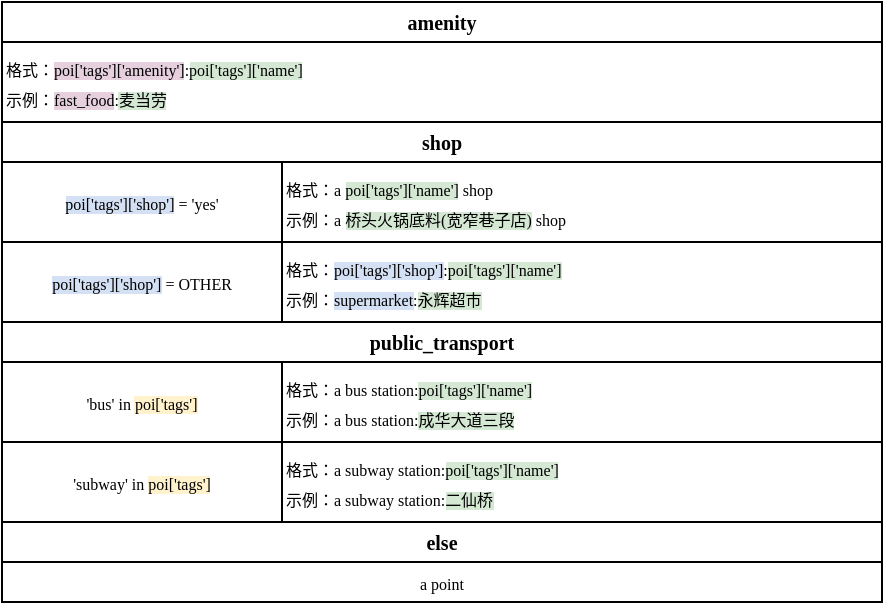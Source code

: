 <mxfile version="26.2.8">
  <diagram name="第 1 页" id="5GmKmM-aRcAU6IhC1Y0I">
    <mxGraphModel dx="571" dy="314" grid="1" gridSize="10" guides="1" tooltips="1" connect="1" arrows="1" fold="1" page="1" pageScale="1" pageWidth="1654" pageHeight="1169" math="0" shadow="0">
      <root>
        <mxCell id="0" />
        <mxCell id="1" parent="0" />
        <mxCell id="-z_SpKmIsZgEhdyyi4K2-20" value="&lt;span style=&quot;&quot; lang=&quot;EN-US&quot;&gt;&lt;font face=&quot;Maple Mono CN&quot; style=&quot;font-size: 10px;&quot;&gt;&lt;b style=&quot;&quot;&gt;amenity&lt;/b&gt;&lt;/font&gt;&lt;/span&gt;" style="rounded=0;whiteSpace=wrap;html=1;gradientDirection=north;align=center;" vertex="1" parent="1">
          <mxGeometry x="200" y="280" width="440" height="20" as="geometry" />
        </mxCell>
        <mxCell id="-z_SpKmIsZgEhdyyi4K2-22" value="&lt;font style=&quot;font-size: 10px;&quot; face=&quot;Comic Sans MS&quot;&gt;&lt;b&gt;public_transport&lt;/b&gt;&lt;/font&gt;" style="rounded=0;whiteSpace=wrap;html=1;align=center;" vertex="1" parent="1">
          <mxGeometry x="200" y="440" width="440" height="20" as="geometry" />
        </mxCell>
        <mxCell id="-z_SpKmIsZgEhdyyi4K2-26" value="&lt;font style=&quot;font-size: 10px;&quot; face=&quot;Comic Sans MS&quot;&gt;&lt;b&gt;shop&lt;/b&gt;&lt;/font&gt;" style="rounded=0;whiteSpace=wrap;html=1;align=center;" vertex="1" parent="1">
          <mxGeometry x="200" y="340" width="440" height="20" as="geometry" />
        </mxCell>
        <mxCell id="-z_SpKmIsZgEhdyyi4K2-27" value="&lt;font face=&quot;Maple Mono CN&quot;&gt;&lt;font style=&quot;font-size: 8px;&quot;&gt;格式：&lt;span style=&quot;background-color: rgb(230, 208, 222);&quot;&gt;poi[&#39;tags&#39;][&#39;amenity&#39;]&lt;/span&gt;:&lt;/font&gt;&lt;span style=&quot;font-size: 8px; background-color: rgb(213, 232, 212);&quot;&gt;poi[&#39;tags&#39;][&#39;name&#39;]&lt;/span&gt;&lt;/font&gt;&lt;div&gt;&lt;font face=&quot;Maple Mono CN&quot;&gt;&lt;font style=&quot;font-size: 8px;&quot;&gt;示例&lt;/font&gt;&lt;font style=&quot;font-size: 8px;&quot;&gt;：&lt;/font&gt;&lt;/font&gt;&lt;span style=&quot;font-size: 8px;&quot;&gt;&lt;font style=&quot;&quot; face=&quot;Maple Mono CN&quot;&gt;&lt;span style=&quot;background-color: rgb(230, 208, 222);&quot;&gt;fast_food&lt;/span&gt;:&lt;span style=&quot;background-color: rgb(213, 232, 212);&quot;&gt;麦当劳&lt;/span&gt;&lt;/font&gt;&lt;/span&gt;&lt;/div&gt;" style="rounded=0;whiteSpace=wrap;html=1;align=left;" vertex="1" parent="1">
          <mxGeometry x="200" y="300" width="440" height="40" as="geometry" />
        </mxCell>
        <mxCell id="-z_SpKmIsZgEhdyyi4K2-29" value="&lt;font face=&quot;Maple Mono CN&quot;&gt;&lt;font style=&quot;font-size: 8px;&quot;&gt;格式：&lt;span&gt;&lt;span&gt;a&lt;/span&gt;&lt;span&gt;&amp;nbsp;&lt;/span&gt;&lt;/span&gt;&lt;/font&gt;&lt;span style=&quot;font-size: 8px; background-color: rgb(213, 232, 212);&quot;&gt;poi[&#39;tags&#39;][&#39;name&#39;]&lt;/span&gt;&lt;span style=&quot;font-size: 8px;&quot;&gt; shop&lt;/span&gt;&lt;/font&gt;&lt;div&gt;&lt;font style=&quot;font-family: &amp;quot;Maple Mono CN&amp;quot;; font-size: 8px;&quot;&gt;示例&lt;/font&gt;&lt;font style=&quot;font-family: &amp;quot;Maple Mono CN&amp;quot;; font-size: 8px;&quot;&gt;：a&amp;nbsp;&lt;/font&gt;&lt;span style=&quot;font-family: &amp;quot;Maple Mono CN&amp;quot;; font-size: 8px; color: light-dark(rgb(0, 0, 0), rgb(255, 255, 255)); background-color: rgb(213, 232, 212);&quot;&gt;桥头火锅底料(宽窄巷子店)&lt;/span&gt;&lt;span style=&quot;font-family: &amp;quot;Maple Mono CN&amp;quot;; font-size: 8px; color: light-dark(rgb(0, 0, 0), rgb(255, 255, 255));&quot;&gt; shop&lt;/span&gt;&lt;/div&gt;" style="rounded=0;whiteSpace=wrap;html=1;align=left;" vertex="1" parent="1">
          <mxGeometry x="340" y="360" width="300" height="40" as="geometry" />
        </mxCell>
        <mxCell id="-z_SpKmIsZgEhdyyi4K2-30" value="&lt;span style=&quot;font-family: &amp;quot;Maple Mono CN&amp;quot;; font-size: 8px; text-align: left; background-color: rgb(212, 225, 245);&quot;&gt;poi[&#39;tags&#39;][&#39;shop&#39;]&lt;/span&gt;&lt;span style=&quot;font-family: &amp;quot;Maple Mono CN&amp;quot;; font-size: 8px; text-align: left;&quot;&gt; = &#39;yes&#39;&lt;/span&gt;" style="rounded=0;whiteSpace=wrap;html=1;" vertex="1" parent="1">
          <mxGeometry x="200" y="360" width="140" height="40" as="geometry" />
        </mxCell>
        <mxCell id="-z_SpKmIsZgEhdyyi4K2-31" value="&lt;span style=&quot;font-family: &amp;quot;Maple Mono CN&amp;quot;; font-size: 8px; text-align: left; background-color: rgb(212, 225, 245);&quot;&gt;poi[&#39;tags&#39;][&#39;shop&#39;]&lt;/span&gt;&lt;span style=&quot;font-family: &amp;quot;Maple Mono CN&amp;quot;; font-size: 8px; text-align: left;&quot;&gt; = OTHER&lt;/span&gt;" style="rounded=0;whiteSpace=wrap;html=1;" vertex="1" parent="1">
          <mxGeometry x="200" y="400" width="140" height="40" as="geometry" />
        </mxCell>
        <mxCell id="-z_SpKmIsZgEhdyyi4K2-32" value="&lt;font face=&quot;Maple Mono CN&quot;&gt;&lt;font style=&quot;font-size: 8px;&quot;&gt;格式：&lt;span style=&quot;background-color: rgb(212, 225, 245);&quot;&gt;poi[&#39;tags&#39;][&#39;shop&#39;]&lt;/span&gt;:&lt;/font&gt;&lt;span style=&quot;font-size: 8px; background-color: rgb(213, 232, 212);&quot;&gt;poi[&#39;tags&#39;][&#39;name&#39;]&lt;/span&gt;&lt;/font&gt;&lt;div&gt;&lt;font style=&quot;font-family: &amp;quot;Maple Mono CN&amp;quot;; font-size: 8px;&quot;&gt;示例&lt;/font&gt;&lt;font style=&quot;font-family: &amp;quot;Maple Mono CN&amp;quot;; font-size: 8px;&quot;&gt;：&lt;/font&gt;&lt;font style=&quot;&quot; face=&quot;Maple Mono CN&quot;&gt;&lt;span style=&quot;font-size: 8px; background-color: rgb(212, 225, 245);&quot;&gt;supermarket&lt;/span&gt;&lt;/font&gt;&lt;span style=&quot;font-family: &amp;quot;Maple Mono CN&amp;quot;; font-size: 8px; background-color: transparent; color: light-dark(rgb(0, 0, 0), rgb(255, 255, 255));&quot;&gt;:&lt;/span&gt;&lt;span style=&quot;font-family: &amp;quot;Maple Mono CN&amp;quot;; font-size: 8px; color: light-dark(rgb(0, 0, 0), rgb(255, 255, 255)); background-color: rgb(213, 232, 212);&quot;&gt;永辉超市&lt;/span&gt;&lt;/div&gt;" style="rounded=0;whiteSpace=wrap;html=1;align=left;" vertex="1" parent="1">
          <mxGeometry x="340" y="400" width="300" height="40" as="geometry" />
        </mxCell>
        <mxCell id="-z_SpKmIsZgEhdyyi4K2-33" value="&lt;span style=&quot;font-family: &amp;quot;Maple Mono CN&amp;quot;; font-size: 8px; text-align: left;&quot;&gt;&#39;bus&#39; in &lt;/span&gt;&lt;span style=&quot;font-family: &amp;quot;Maple Mono CN&amp;quot;; font-size: 8px; text-align: left; background-color: rgb(255, 242, 204);&quot;&gt;poi[&#39;tags&#39;]&lt;/span&gt;" style="rounded=0;whiteSpace=wrap;html=1;" vertex="1" parent="1">
          <mxGeometry x="200" y="460" width="140" height="40" as="geometry" />
        </mxCell>
        <mxCell id="-z_SpKmIsZgEhdyyi4K2-34" value="&lt;span style=&quot;font-family: &amp;quot;Maple Mono CN&amp;quot;; font-size: 8px; text-align: left;&quot;&gt;&#39;subway&#39; in&amp;nbsp;&lt;/span&gt;&lt;span style=&quot;font-family: &amp;quot;Maple Mono CN&amp;quot;; font-size: 8px; text-align: left; background-color: rgb(255, 242, 204);&quot;&gt;poi[&#39;tags&#39;]&lt;/span&gt;" style="rounded=0;whiteSpace=wrap;html=1;" vertex="1" parent="1">
          <mxGeometry x="200" y="500" width="140" height="40" as="geometry" />
        </mxCell>
        <mxCell id="-z_SpKmIsZgEhdyyi4K2-36" value="&lt;font style=&quot;font-size: 10px;&quot; face=&quot;Comic Sans MS&quot;&gt;&lt;b&gt;else&lt;/b&gt;&lt;/font&gt;" style="rounded=0;whiteSpace=wrap;html=1;align=center;" vertex="1" parent="1">
          <mxGeometry x="200" y="540" width="440" height="20" as="geometry" />
        </mxCell>
        <mxCell id="-z_SpKmIsZgEhdyyi4K2-38" value="&lt;font face=&quot;Maple Mono CN&quot;&gt;&lt;span style=&quot;font-size: 8px;&quot;&gt;a point&lt;/span&gt;&lt;/font&gt;" style="rounded=0;whiteSpace=wrap;html=1;align=center;" vertex="1" parent="1">
          <mxGeometry x="200" y="560" width="440" height="20" as="geometry" />
        </mxCell>
        <mxCell id="-z_SpKmIsZgEhdyyi4K2-39" value="&lt;font face=&quot;Maple Mono CN&quot;&gt;&lt;font style=&quot;font-size: 8px;&quot;&gt;格式：&lt;/font&gt;&lt;/font&gt;&lt;span style=&quot;font-family: &amp;quot;Maple Mono CN&amp;quot;; font-size: 8px;&quot;&gt;a subway station&lt;/span&gt;&lt;font face=&quot;Maple Mono CN&quot;&gt;&lt;font style=&quot;font-size: 8px;&quot;&gt;:&lt;/font&gt;&lt;span style=&quot;font-size: 8px; background-color: rgb(213, 232, 212);&quot;&gt;poi[&#39;tags&#39;][&#39;name&#39;]&lt;/span&gt;&lt;/font&gt;&lt;div&gt;&lt;font style=&quot;font-family: &amp;quot;Maple Mono CN&amp;quot;; font-size: 8px;&quot;&gt;示例&lt;/font&gt;&lt;font style=&quot;font-family: &amp;quot;Maple Mono CN&amp;quot;; font-size: 8px;&quot;&gt;：&lt;/font&gt;&lt;font style=&quot;&quot; face=&quot;Maple Mono CN&quot;&gt;&lt;span style=&quot;font-size: 8px;&quot;&gt;a subway station&lt;/span&gt;&lt;/font&gt;&lt;span style=&quot;font-family: &amp;quot;Maple Mono CN&amp;quot;; font-size: 8px; background-color: transparent; color: light-dark(rgb(0, 0, 0), rgb(255, 255, 255));&quot;&gt;:&lt;/span&gt;&lt;span style=&quot;font-family: &amp;quot;Maple Mono CN&amp;quot;; font-size: 8px; color: light-dark(rgb(0, 0, 0), rgb(255, 255, 255)); background-color: rgb(213, 232, 212);&quot;&gt;二仙桥&lt;/span&gt;&lt;/div&gt;" style="rounded=0;whiteSpace=wrap;html=1;align=left;" vertex="1" parent="1">
          <mxGeometry x="340" y="500" width="300" height="40" as="geometry" />
        </mxCell>
        <mxCell id="-z_SpKmIsZgEhdyyi4K2-40" value="&lt;font face=&quot;Maple Mono CN&quot;&gt;&lt;font style=&quot;font-size: 8px;&quot;&gt;格式：&lt;/font&gt;&lt;/font&gt;&lt;span style=&quot;font-family: &amp;quot;Maple Mono CN&amp;quot;; font-size: 8px;&quot;&gt;a bus station&lt;/span&gt;&lt;font face=&quot;Maple Mono CN&quot;&gt;&lt;font style=&quot;font-size: 8px;&quot;&gt;:&lt;/font&gt;&lt;span style=&quot;font-size: 8px; background-color: rgb(213, 232, 212);&quot;&gt;poi[&#39;tags&#39;][&#39;name&#39;]&lt;/span&gt;&lt;/font&gt;&lt;div&gt;&lt;font style=&quot;font-family: &amp;quot;Maple Mono CN&amp;quot;; font-size: 8px;&quot;&gt;示例&lt;/font&gt;&lt;font style=&quot;font-family: &amp;quot;Maple Mono CN&amp;quot;; font-size: 8px;&quot;&gt;：&lt;/font&gt;&lt;font style=&quot;&quot; face=&quot;Maple Mono CN&quot;&gt;&lt;span style=&quot;font-size: 8px;&quot;&gt;a bus station&lt;/span&gt;&lt;/font&gt;&lt;span style=&quot;font-family: &amp;quot;Maple Mono CN&amp;quot;; font-size: 8px; background-color: transparent; color: light-dark(rgb(0, 0, 0), rgb(255, 255, 255));&quot;&gt;:&lt;/span&gt;&lt;span style=&quot;font-family: &amp;quot;Maple Mono CN&amp;quot;; font-size: 8px; color: light-dark(rgb(0, 0, 0), rgb(255, 255, 255)); background-color: rgb(213, 232, 212);&quot;&gt;成华大道三段&lt;/span&gt;&lt;/div&gt;" style="rounded=0;whiteSpace=wrap;html=1;align=left;" vertex="1" parent="1">
          <mxGeometry x="340" y="460" width="300" height="40" as="geometry" />
        </mxCell>
      </root>
    </mxGraphModel>
  </diagram>
</mxfile>
